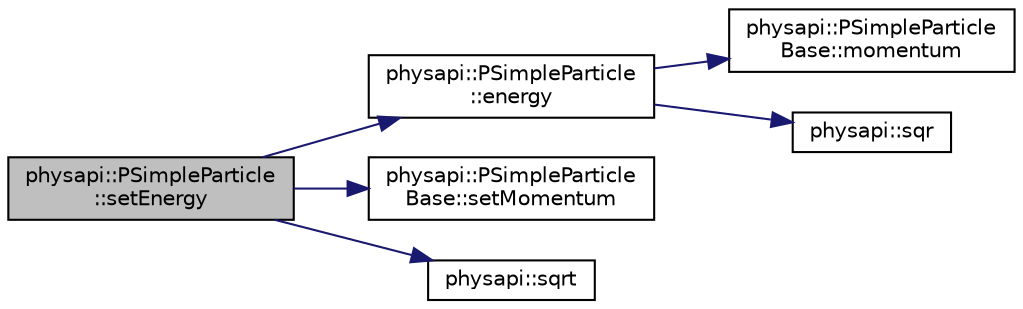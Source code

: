 digraph "physapi::PSimpleParticle::setEnergy"
{
 // LATEX_PDF_SIZE
  edge [fontname="Helvetica",fontsize="10",labelfontname="Helvetica",labelfontsize="10"];
  node [fontname="Helvetica",fontsize="10",shape=record];
  rankdir="LR";
  Node1 [label="physapi::PSimpleParticle\l::setEnergy",height=0.2,width=0.4,color="black", fillcolor="grey75", style="filled", fontcolor="black",tooltip="Set the particle energy with a given direction."];
  Node1 -> Node2 [color="midnightblue",fontsize="10",style="solid"];
  Node2 [label="physapi::PSimpleParticle\l::energy",height=0.2,width=0.4,color="black", fillcolor="white", style="filled",URL="$classphysapi_1_1_p_simple_particle.html#afe2daf12f1c45c7664b8a04b45062349",tooltip="Get the particle's energy."];
  Node2 -> Node3 [color="midnightblue",fontsize="10",style="solid"];
  Node3 [label="physapi::PSimpleParticle\lBase::momentum",height=0.2,width=0.4,color="black", fillcolor="white", style="filled",URL="$classphysapi_1_1_p_simple_particle_base.html#a4d9c4a2ddda2c0b8e242470efc297410",tooltip="Get the momentum of the particle."];
  Node2 -> Node4 [color="midnightblue",fontsize="10",style="solid"];
  Node4 [label="physapi::sqr",height=0.2,width=0.4,color="black", fillcolor="white", style="filled",URL="$group__core.html#ga01ea6c103ae225b6d9c3dec92bd7141c",tooltip="Calculate the square of an obj(number, scalar, vector, etc)"];
  Node1 -> Node5 [color="midnightblue",fontsize="10",style="solid"];
  Node5 [label="physapi::PSimpleParticle\lBase::setMomentum",height=0.2,width=0.4,color="black", fillcolor="white", style="filled",URL="$classphysapi_1_1_p_simple_particle_base.html#af21977f2fa25153133b9622d2f233ced",tooltip="Set the momentum of the particle."];
  Node1 -> Node6 [color="midnightblue",fontsize="10",style="solid"];
  Node6 [label="physapi::sqrt",height=0.2,width=0.4,color="black", fillcolor="white", style="filled",URL="$group__core.html#gae92fbf95826f105bd60a485bf7b596e8",tooltip="Calculate the square root of a scalar."];
}
